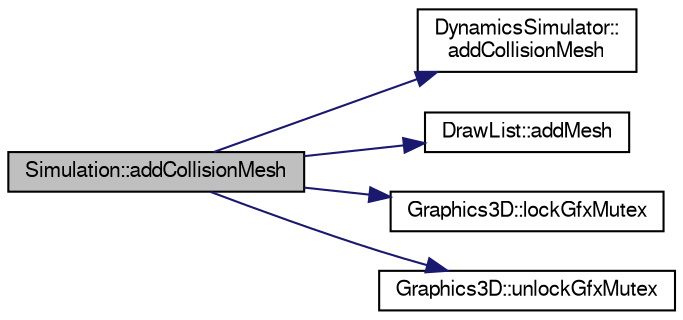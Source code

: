 digraph "Simulation::addCollisionMesh"
{
  edge [fontname="FreeSans",fontsize="10",labelfontname="FreeSans",labelfontsize="10"];
  node [fontname="FreeSans",fontsize="10",shape=record];
  rankdir="LR";
  Node1 [label="Simulation::addCollisionMesh",height=0.2,width=0.4,color="black", fillcolor="grey75", style="filled", fontcolor="black"];
  Node1 -> Node2 [color="midnightblue",fontsize="10",style="solid",fontname="FreeSans"];
  Node2 [label="DynamicsSimulator::\laddCollisionMesh",height=0.2,width=0.4,color="black", fillcolor="white", style="filled",URL="$d7/d9c/class_dynamics_simulator.html#a3ae2854bcabc457357f541359a1c2075"];
  Node1 -> Node3 [color="midnightblue",fontsize="10",style="solid",fontname="FreeSans"];
  Node3 [label="DrawList::addMesh",height=0.2,width=0.4,color="black", fillcolor="white", style="filled",URL="$d1/d03/class_draw_list.html#a7e274d87788b859c9099a6b398116304"];
  Node1 -> Node4 [color="midnightblue",fontsize="10",style="solid",fontname="FreeSans"];
  Node4 [label="Graphics3D::lockGfxMutex",height=0.2,width=0.4,color="black", fillcolor="white", style="filled",URL="$de/d6f/class_graphics3_d.html#ac763bf007eb93804b0350340cc6adb80"];
  Node1 -> Node5 [color="midnightblue",fontsize="10",style="solid",fontname="FreeSans"];
  Node5 [label="Graphics3D::unlockGfxMutex",height=0.2,width=0.4,color="black", fillcolor="white", style="filled",URL="$de/d6f/class_graphics3_d.html#a4c7364a808d197a1632386204c6eb20c"];
}
